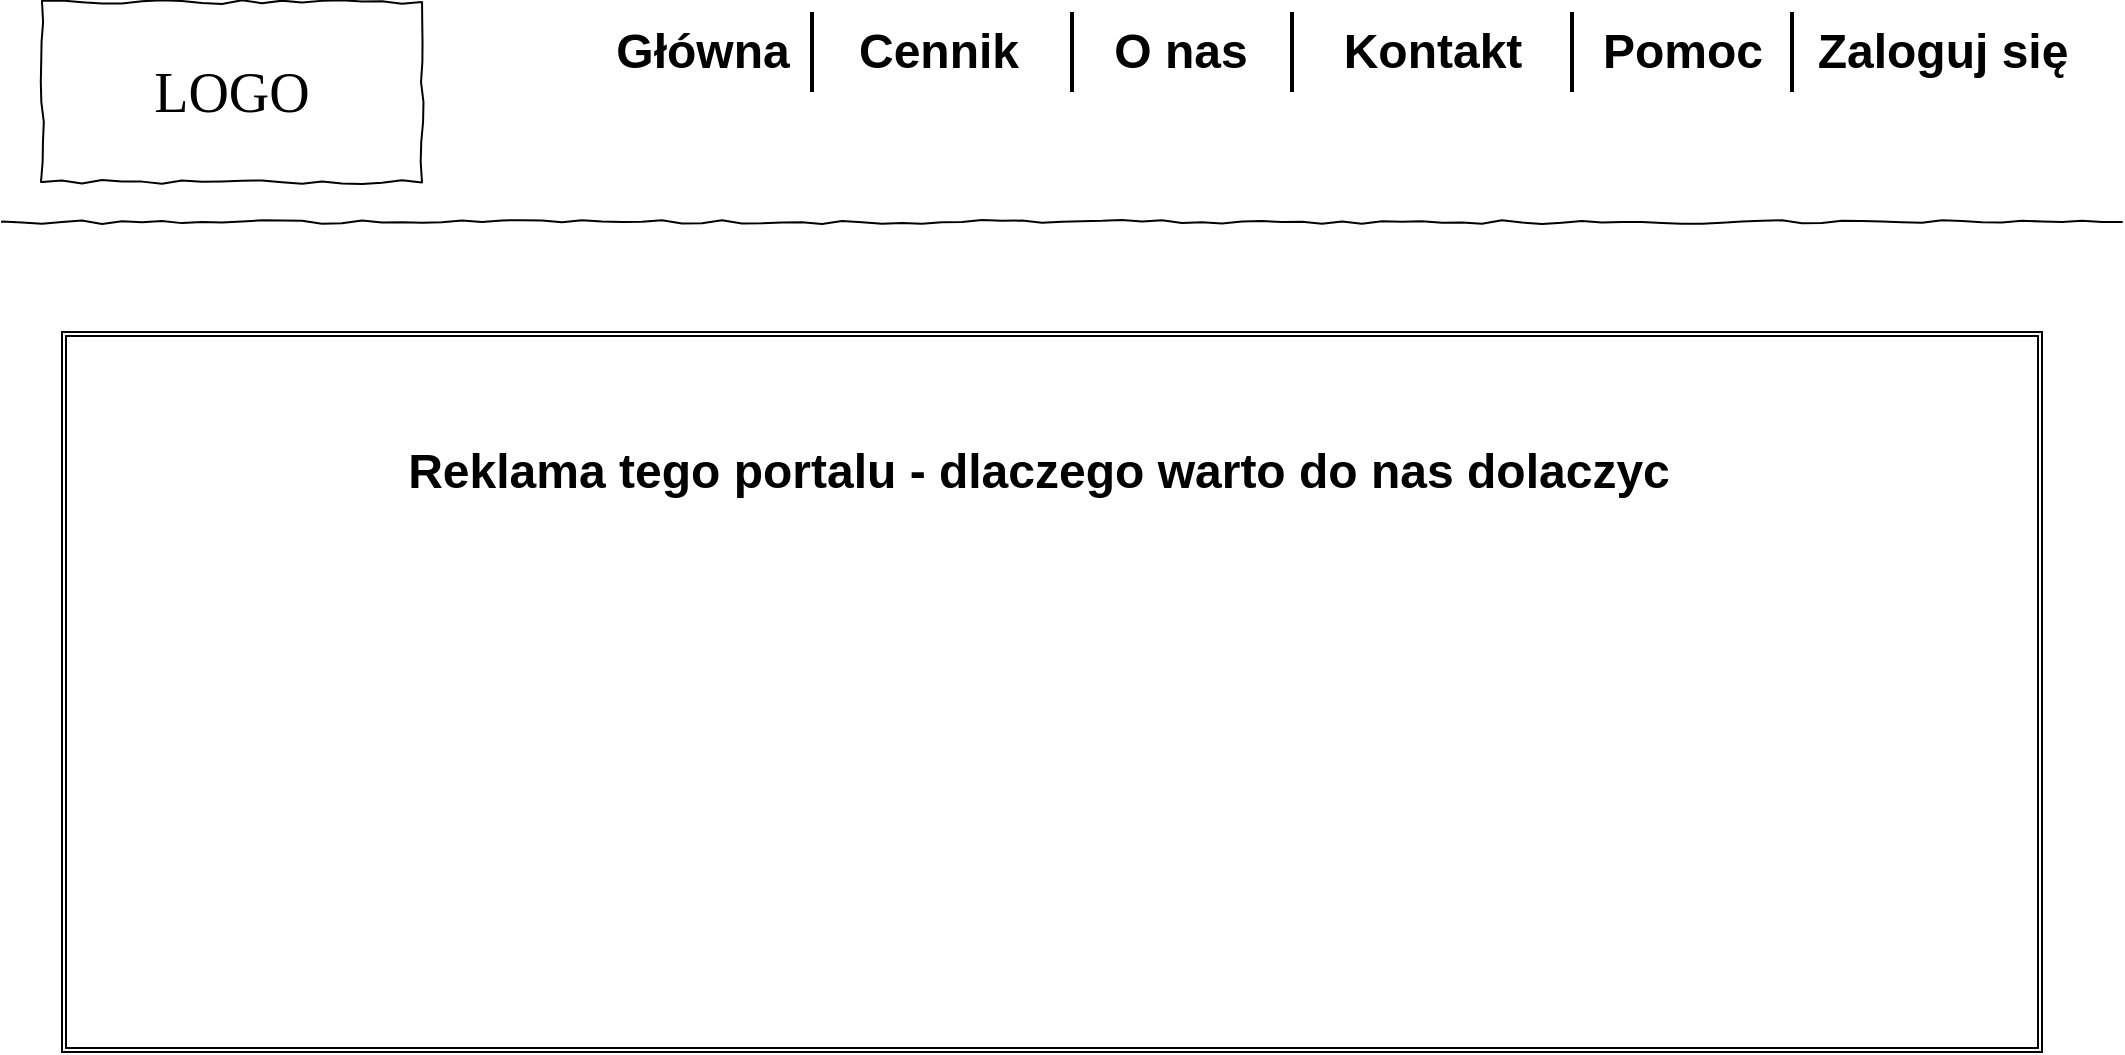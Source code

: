 <mxfile version="12.3.2" type="google" pages="1"><diagram name="Page-1" id="03018318-947c-dd8e-b7a3-06fadd420f32"><mxGraphModel dx="1097" dy="604" grid="1" gridSize="10" guides="1" tooltips="1" connect="1" arrows="1" fold="1" page="1" pageScale="1" pageWidth="1100" pageHeight="850" background="#ffffff" math="0" shadow="0"><root><mxCell id="0"/><mxCell id="1" parent="0"/><mxCell id="677b7b8949515195-2" value="LOGO" style="whiteSpace=wrap;html=1;rounded=0;shadow=0;labelBackgroundColor=none;strokeWidth=1;fontFamily=Verdana;fontSize=28;align=center;comic=1;" parent="1" vertex="1"><mxGeometry x="40" y="35" width="190" height="90" as="geometry"/></mxCell><mxCell id="677b7b8949515195-9" value="" style="line;strokeWidth=1;html=1;rounded=0;shadow=0;labelBackgroundColor=none;fillColor=none;fontFamily=Verdana;fontSize=14;fontColor=#000000;align=center;comic=1;" parent="1" vertex="1"><mxGeometry x="20" y="140" width="1060" height="10" as="geometry"/></mxCell><mxCell id="H24oAswE-nDqqUjg88xL-14" value="" style="shape=ext;double=1;rounded=0;whiteSpace=wrap;html=1;" parent="1" vertex="1"><mxGeometry x="50" y="200" width="990" height="360" as="geometry"/></mxCell><mxCell id="H24oAswE-nDqqUjg88xL-31" value="O nas" style="text;strokeColor=none;fillColor=none;html=1;fontSize=24;fontStyle=1;verticalAlign=middle;align=center;" parent="1" vertex="1"><mxGeometry x="559" y="40" width="100" height="40" as="geometry"/></mxCell><mxCell id="H24oAswE-nDqqUjg88xL-32" value="Kontakt" style="text;strokeColor=none;fillColor=none;html=1;fontSize=24;fontStyle=1;verticalAlign=middle;align=center;" parent="1" vertex="1"><mxGeometry x="685" y="40" width="100" height="40" as="geometry"/></mxCell><mxCell id="H24oAswE-nDqqUjg88xL-33" value="Pomoc" style="text;strokeColor=none;fillColor=none;html=1;fontSize=24;fontStyle=1;verticalAlign=middle;align=center;" parent="1" vertex="1"><mxGeometry x="810" y="40" width="100" height="40" as="geometry"/></mxCell><mxCell id="H24oAswE-nDqqUjg88xL-34" value="Zaloguj się" style="text;strokeColor=none;fillColor=none;html=1;fontSize=24;fontStyle=1;verticalAlign=middle;align=center;" parent="1" vertex="1"><mxGeometry x="940" y="40" width="100" height="40" as="geometry"/></mxCell><mxCell id="H24oAswE-nDqqUjg88xL-37" value="" style="line;strokeWidth=2;direction=south;html=1;" parent="1" vertex="1"><mxGeometry x="660" y="40" width="10" height="40" as="geometry"/></mxCell><mxCell id="H24oAswE-nDqqUjg88xL-39" value="" style="line;strokeWidth=2;direction=south;html=1;" parent="1" vertex="1"><mxGeometry x="800" y="40" width="10" height="40" as="geometry"/></mxCell><mxCell id="H24oAswE-nDqqUjg88xL-40" value="" style="line;strokeWidth=2;direction=south;html=1;" parent="1" vertex="1"><mxGeometry x="910" y="40" width="10" height="40" as="geometry"/></mxCell><mxCell id="H24oAswE-nDqqUjg88xL-41" value="" style="line;strokeWidth=2;direction=south;html=1;" parent="1" vertex="1"><mxGeometry x="550" y="40" width="10" height="40" as="geometry"/></mxCell><mxCell id="H24oAswE-nDqqUjg88xL-42" value="Cennik" style="text;strokeColor=none;fillColor=none;html=1;fontSize=24;fontStyle=1;verticalAlign=middle;align=center;" parent="1" vertex="1"><mxGeometry x="437.5" y="40" width="100" height="40" as="geometry"/></mxCell><mxCell id="H24oAswE-nDqqUjg88xL-43" value="" style="line;strokeWidth=2;direction=south;html=1;" parent="1" vertex="1"><mxGeometry x="280" y="40" width="290" height="40" as="geometry"/></mxCell><mxCell id="H24oAswE-nDqqUjg88xL-44" value="Główna" style="text;strokeColor=none;fillColor=none;html=1;fontSize=24;fontStyle=1;verticalAlign=middle;align=center;" parent="1" vertex="1"><mxGeometry x="320" y="40" width="100" height="40" as="geometry"/></mxCell><mxCell id="L16sL47-hnzEDczjIrOI-3" value="Reklama tego portalu - dlaczego warto do nas dolaczyc" style="text;strokeColor=none;fillColor=none;html=1;fontSize=24;fontStyle=1;verticalAlign=middle;align=center;" vertex="1" parent="1"><mxGeometry x="487.5" y="250" width="100" height="40" as="geometry"/></mxCell></root></mxGraphModel></diagram></mxfile>